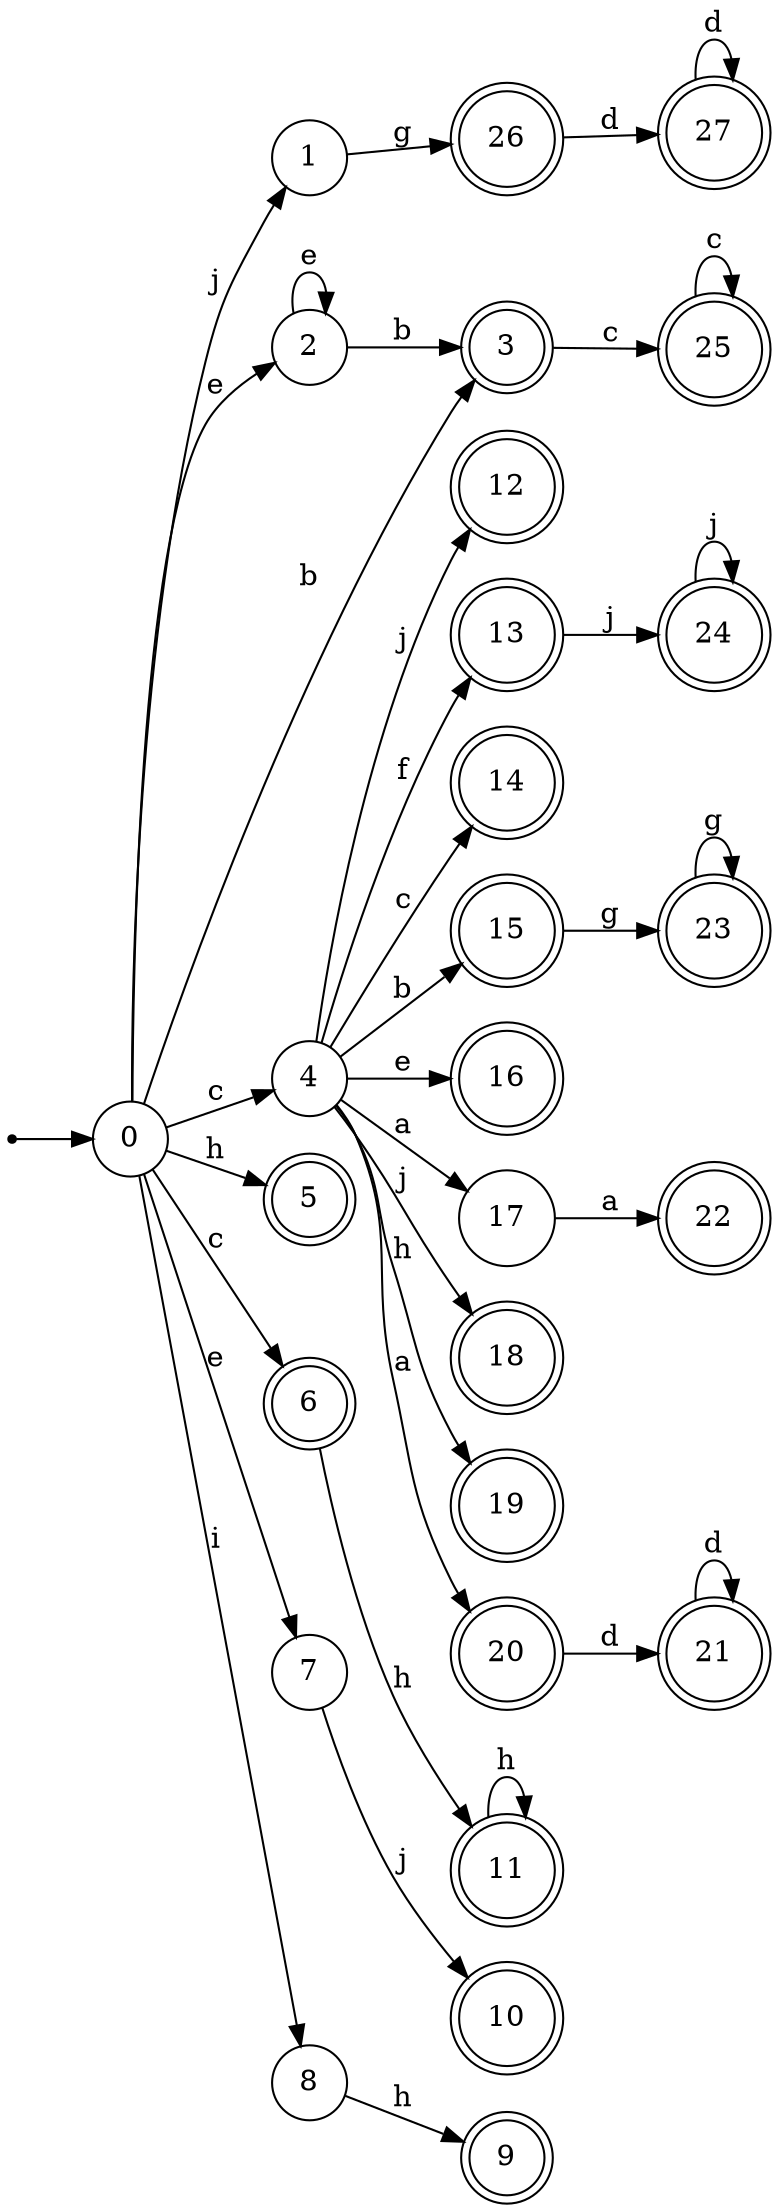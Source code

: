 digraph finite_state_machine {
rankdir=LR;
size="20,20";
node [shape = point]; "dummy0"
node [shape = circle]; "0";
"dummy0" -> "0";
node [shape = circle]; "1";
node [shape = circle]; "2";
node [shape = doublecircle]; "3";node [shape = circle]; "4";
node [shape = doublecircle]; "5";node [shape = doublecircle]; "6";node [shape = circle]; "7";
node [shape = circle]; "8";
node [shape = doublecircle]; "9";node [shape = doublecircle]; "10";node [shape = doublecircle]; "11";node [shape = doublecircle]; "12";node [shape = doublecircle]; "13";node [shape = doublecircle]; "14";node [shape = doublecircle]; "15";node [shape = doublecircle]; "16";node [shape = circle]; "17";
node [shape = doublecircle]; "18";node [shape = doublecircle]; "19";node [shape = doublecircle]; "20";node [shape = doublecircle]; "21";node [shape = doublecircle]; "22";node [shape = doublecircle]; "23";node [shape = doublecircle]; "24";node [shape = doublecircle]; "25";node [shape = doublecircle]; "26";node [shape = doublecircle]; "27";"0" -> "1" [label = "j"];
 "0" -> "2" [label = "e"];
 "0" -> "7" [label = "e"];
 "0" -> "3" [label = "b"];
 "0" -> "4" [label = "c"];
 "0" -> "6" [label = "c"];
 "0" -> "5" [label = "h"];
 "0" -> "8" [label = "i"];
 "8" -> "9" [label = "h"];
 "7" -> "10" [label = "j"];
 "6" -> "11" [label = "h"];
 "11" -> "11" [label = "h"];
 "4" -> "18" [label = "j"];
 "4" -> "12" [label = "j"];
 "4" -> "13" [label = "f"];
 "4" -> "14" [label = "c"];
 "4" -> "15" [label = "b"];
 "4" -> "16" [label = "e"];
 "4" -> "17" [label = "a"];
 "4" -> "20" [label = "a"];
 "4" -> "19" [label = "h"];
 "20" -> "21" [label = "d"];
 "21" -> "21" [label = "d"];
 "17" -> "22" [label = "a"];
 "15" -> "23" [label = "g"];
 "23" -> "23" [label = "g"];
 "13" -> "24" [label = "j"];
 "24" -> "24" [label = "j"];
 "3" -> "25" [label = "c"];
 "25" -> "25" [label = "c"];
 "2" -> "2" [label = "e"];
 "2" -> "3" [label = "b"];
 "1" -> "26" [label = "g"];
 "26" -> "27" [label = "d"];
 "27" -> "27" [label = "d"];
 }
